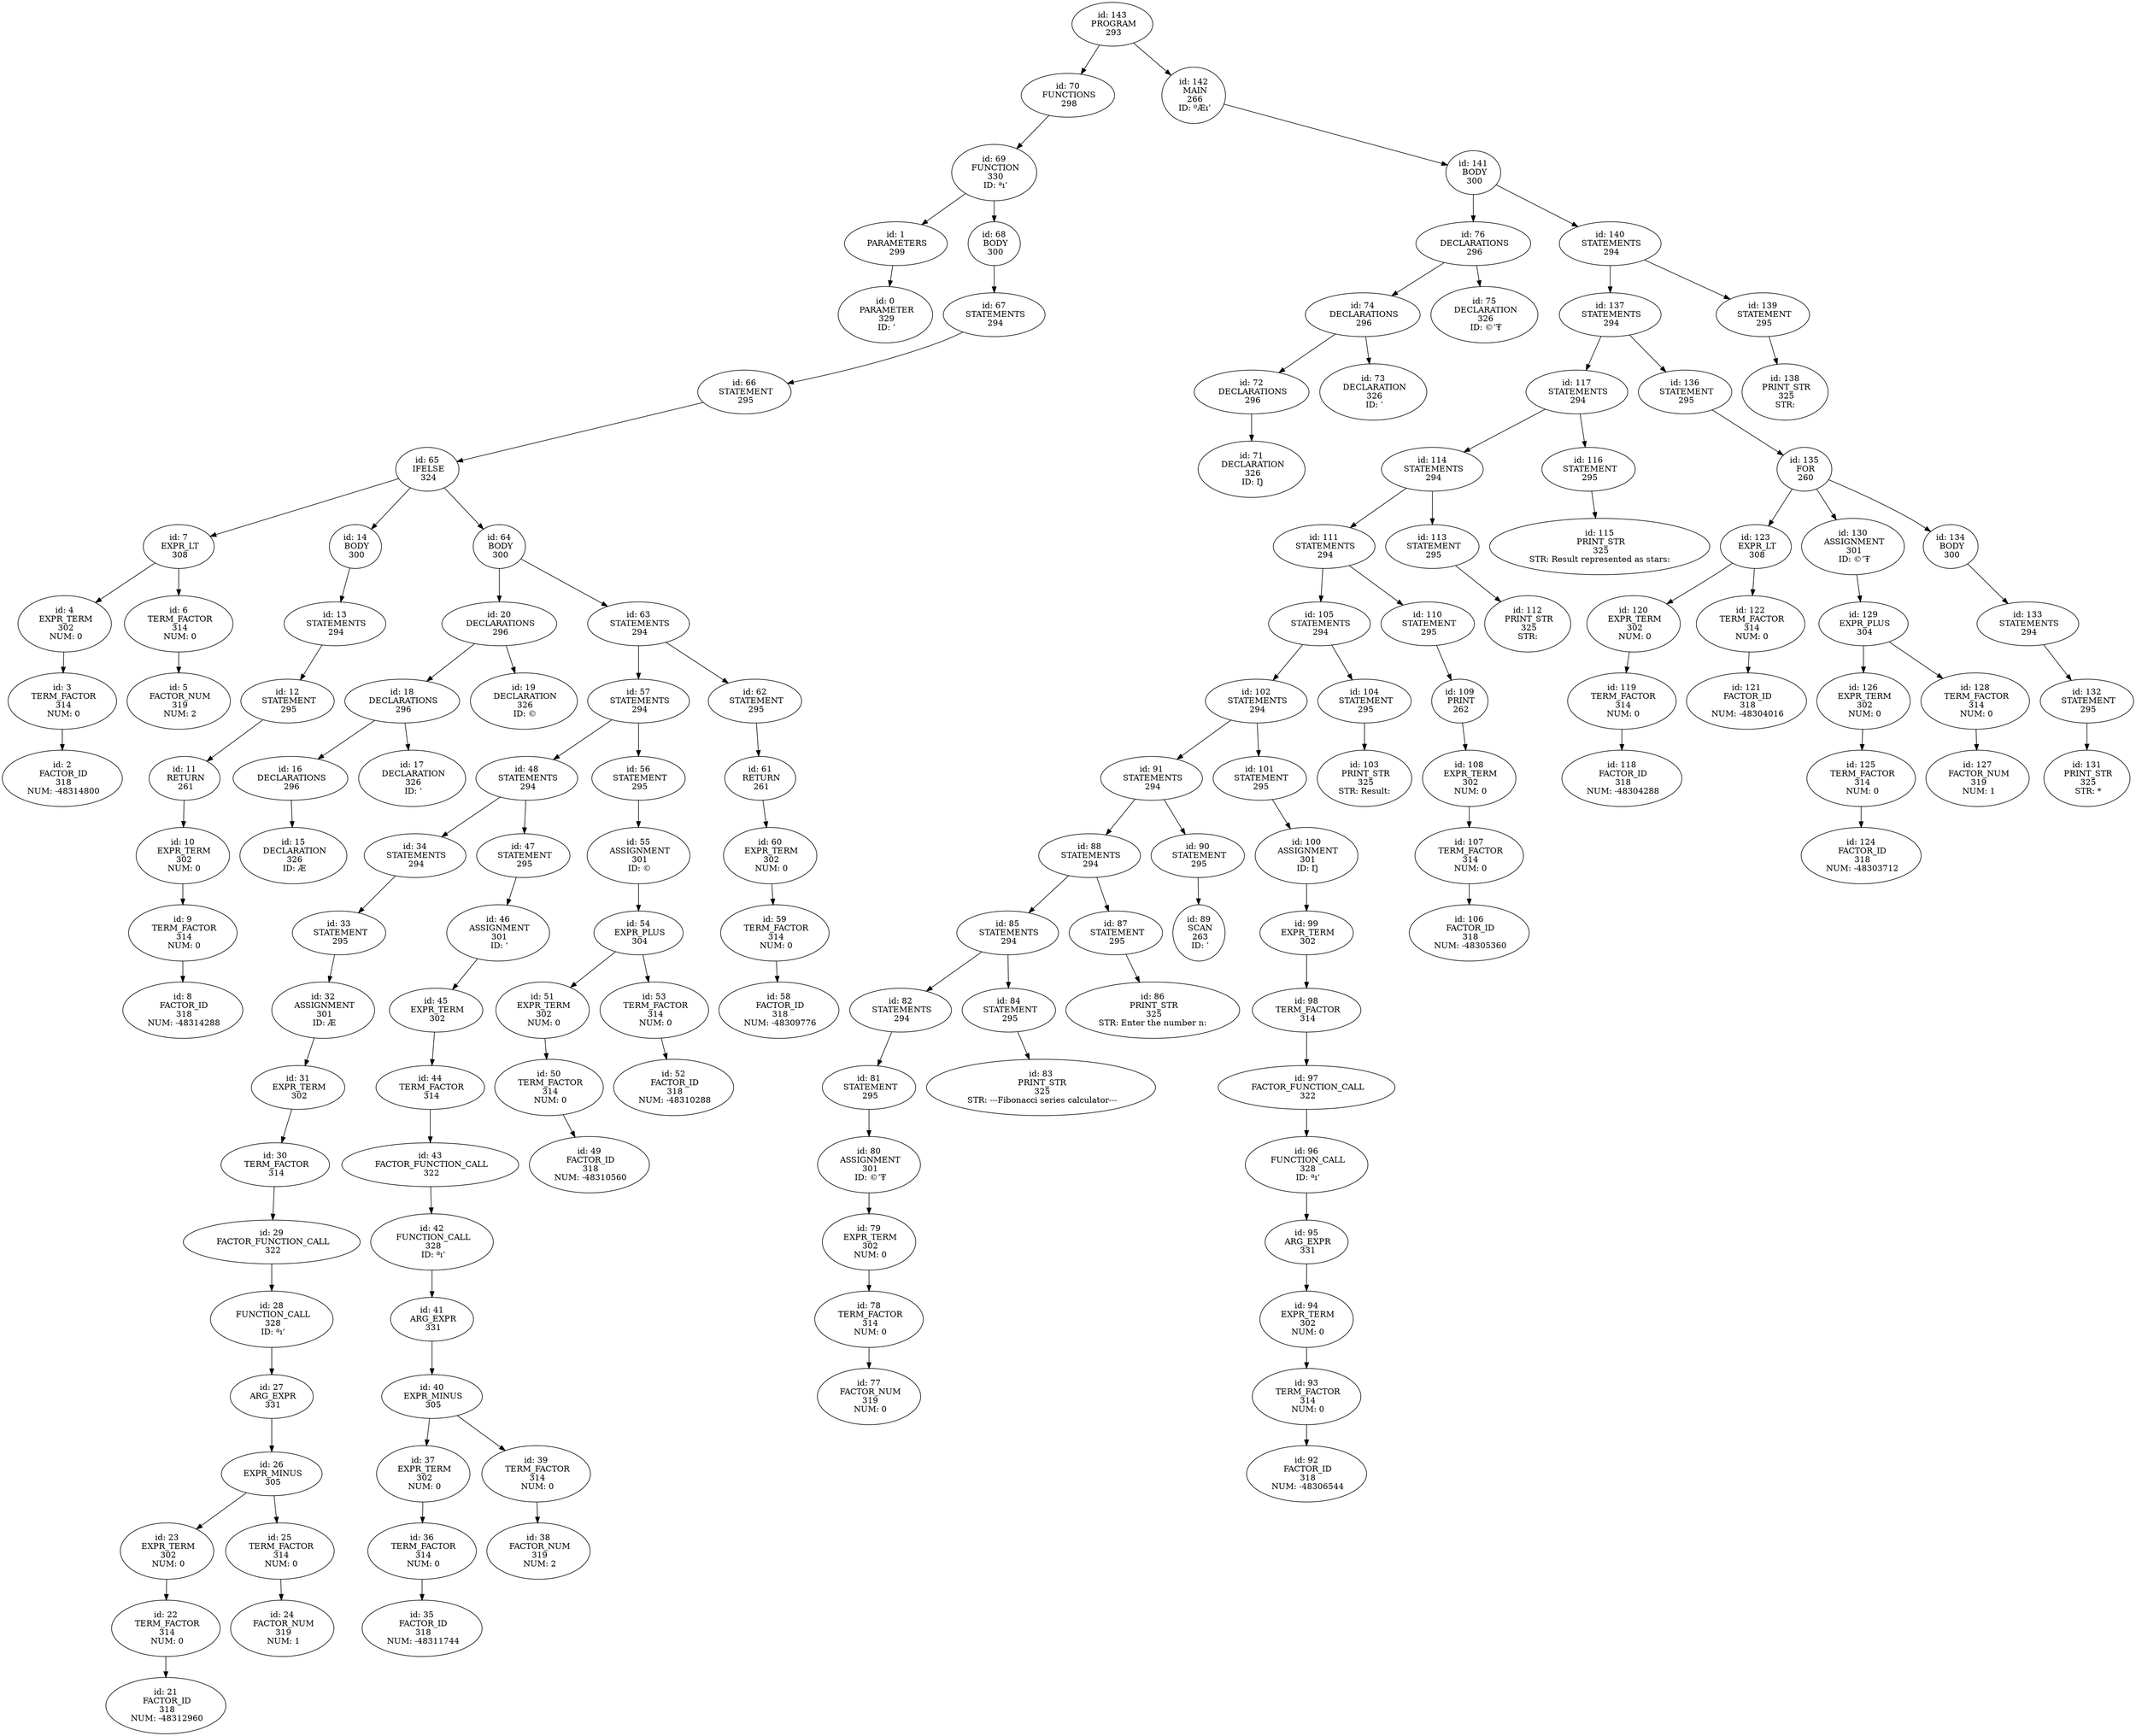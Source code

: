 digraph ast {
n143 [label="id: 143
 PROGRAM
 293"];
n143 -> n70;
n70 [label="id: 70
 FUNCTIONS
 298"];
n70 -> n69;
n69 [label="id: 69
 FUNCTION
 330
 ID: ªı‘"];
n69 -> n1;
n1 [label="id: 1
 PARAMETERS
 299"];
n1 -> n0;
n0 [label="id: 0
 PARAMETER
 329
 ID: ’"];
n69 -> n68;
n68 [label="id: 68
 BODY
 300"];
n68 -> n67;
n67 [label="id: 67
 STATEMENTS
 294"];
n67 -> n66;
n66 [label="id: 66
 STATEMENT
 295"];
n66 -> n65;
n65 [label="id: 65
 IFELSE
 324"];
n65 -> n7;
n7 [label="id: 7
 EXPR_LT
 308"];
n7 -> n4;
n4 [label="id: 4
 EXPR_TERM
 302
 NUM: 0"];
n4 -> n3;
n3 [label="id: 3
 TERM_FACTOR
 314
 NUM: 0"];
n3 -> n2;
n2 [label="id: 2
 FACTOR_ID
 318
 NUM: -48314800"];
n7 -> n6;
n6 [label="id: 6
 TERM_FACTOR
 314
 NUM: 0"];
n6 -> n5;
n5 [label="id: 5
 FACTOR_NUM
 319
 NUM: 2"];
n65 -> n14;
n14 [label="id: 14
 BODY
 300"];
n14 -> n13;
n13 [label="id: 13
 STATEMENTS
 294"];
n13 -> n12;
n12 [label="id: 12
 STATEMENT
 295"];
n12 -> n11;
n11 [label="id: 11
 RETURN
 261"];
n11 -> n10;
n10 [label="id: 10
 EXPR_TERM
 302
 NUM: 0"];
n10 -> n9;
n9 [label="id: 9
 TERM_FACTOR
 314
 NUM: 0"];
n9 -> n8;
n8 [label="id: 8
 FACTOR_ID
 318
 NUM: -48314288"];
n65 -> n64;
n64 [label="id: 64
 BODY
 300"];
n64 -> n20;
n20 [label="id: 20
 DECLARATIONS
 296"];
n20 -> n18;
n18 [label="id: 18
 DECLARATIONS
 296"];
n18 -> n16;
n16 [label="id: 16
 DECLARATIONS
 296"];
n16 -> n15;
n15 [label="id: 15
 DECLARATION
 326
 ID: Æ"];
n18 -> n17;
n17 [label="id: 17
 DECLARATION
 326
 ID: ‘"];
n20 -> n19;
n19 [label="id: 19
 DECLARATION
 326
 ID: ©"];
n64 -> n63;
n63 [label="id: 63
 STATEMENTS
 294"];
n63 -> n57;
n57 [label="id: 57
 STATEMENTS
 294"];
n57 -> n48;
n48 [label="id: 48
 STATEMENTS
 294"];
n48 -> n34;
n34 [label="id: 34
 STATEMENTS
 294"];
n34 -> n33;
n33 [label="id: 33
 STATEMENT
 295"];
n33 -> n32;
n32 [label="id: 32
 ASSIGNMENT
 301
 ID: Æ"];
n32 -> n31;
n31 [label="id: 31
 EXPR_TERM
 302"];
n31 -> n30;
n30 [label="id: 30
 TERM_FACTOR
 314"];
n30 -> n29;
n29 [label="id: 29
 FACTOR_FUNCTION_CALL
 322"];
n29 -> n28;
n28 [label="id: 28
 FUNCTION_CALL
 328
 ID: ªı‘"];
n28 -> n27;
n27 [label="id: 27
 ARG_EXPR
 331"];
n27 -> n26;
n26 [label="id: 26
 EXPR_MINUS
 305"];
n26 -> n23;
n23 [label="id: 23
 EXPR_TERM
 302
 NUM: 0"];
n23 -> n22;
n22 [label="id: 22
 TERM_FACTOR
 314
 NUM: 0"];
n22 -> n21;
n21 [label="id: 21
 FACTOR_ID
 318
 NUM: -48312960"];
n26 -> n25;
n25 [label="id: 25
 TERM_FACTOR
 314
 NUM: 0"];
n25 -> n24;
n24 [label="id: 24
 FACTOR_NUM
 319
 NUM: 1"];
n48 -> n47;
n47 [label="id: 47
 STATEMENT
 295"];
n47 -> n46;
n46 [label="id: 46
 ASSIGNMENT
 301
 ID: ‘"];
n46 -> n45;
n45 [label="id: 45
 EXPR_TERM
 302"];
n45 -> n44;
n44 [label="id: 44
 TERM_FACTOR
 314"];
n44 -> n43;
n43 [label="id: 43
 FACTOR_FUNCTION_CALL
 322"];
n43 -> n42;
n42 [label="id: 42
 FUNCTION_CALL
 328
 ID: ªı‘"];
n42 -> n41;
n41 [label="id: 41
 ARG_EXPR
 331"];
n41 -> n40;
n40 [label="id: 40
 EXPR_MINUS
 305"];
n40 -> n37;
n37 [label="id: 37
 EXPR_TERM
 302
 NUM: 0"];
n37 -> n36;
n36 [label="id: 36
 TERM_FACTOR
 314
 NUM: 0"];
n36 -> n35;
n35 [label="id: 35
 FACTOR_ID
 318
 NUM: -48311744"];
n40 -> n39;
n39 [label="id: 39
 TERM_FACTOR
 314
 NUM: 0"];
n39 -> n38;
n38 [label="id: 38
 FACTOR_NUM
 319
 NUM: 2"];
n57 -> n56;
n56 [label="id: 56
 STATEMENT
 295"];
n56 -> n55;
n55 [label="id: 55
 ASSIGNMENT
 301
 ID: ©"];
n55 -> n54;
n54 [label="id: 54
 EXPR_PLUS
 304"];
n54 -> n51;
n51 [label="id: 51
 EXPR_TERM
 302
 NUM: 0"];
n51 -> n50;
n50 [label="id: 50
 TERM_FACTOR
 314
 NUM: 0"];
n50 -> n49;
n49 [label="id: 49
 FACTOR_ID
 318
 NUM: -48310560"];
n54 -> n53;
n53 [label="id: 53
 TERM_FACTOR
 314
 NUM: 0"];
n53 -> n52;
n52 [label="id: 52
 FACTOR_ID
 318
 NUM: -48310288"];
n63 -> n62;
n62 [label="id: 62
 STATEMENT
 295"];
n62 -> n61;
n61 [label="id: 61
 RETURN
 261"];
n61 -> n60;
n60 [label="id: 60
 EXPR_TERM
 302
 NUM: 0"];
n60 -> n59;
n59 [label="id: 59
 TERM_FACTOR
 314
 NUM: 0"];
n59 -> n58;
n58 [label="id: 58
 FACTOR_ID
 318
 NUM: -48309776"];
n143 -> n142;
n142 [label="id: 142
 MAIN
 266
 ID: ºÆı’"];
n142 -> n141;
n141 [label="id: 141
 BODY
 300"];
n141 -> n76;
n76 [label="id: 76
 DECLARATIONS
 296"];
n76 -> n74;
n74 [label="id: 74
 DECLARATIONS
 296"];
n74 -> n72;
n72 [label="id: 72
 DECLARATIONS
 296"];
n72 -> n71;
n71 [label="id: 71
 DECLARATION
 326
 ID: Ŋ"];
n74 -> n73;
n73 [label="id: 73
 DECLARATION
 326
 ID: ’"];
n76 -> n75;
n75 [label="id: 75
 DECLARATION
 326
 ID: ©’Ŧ"];
n141 -> n140;
n140 [label="id: 140
 STATEMENTS
 294"];
n140 -> n137;
n137 [label="id: 137
 STATEMENTS
 294"];
n137 -> n117;
n117 [label="id: 117
 STATEMENTS
 294"];
n117 -> n114;
n114 [label="id: 114
 STATEMENTS
 294"];
n114 -> n111;
n111 [label="id: 111
 STATEMENTS
 294"];
n111 -> n105;
n105 [label="id: 105
 STATEMENTS
 294"];
n105 -> n102;
n102 [label="id: 102
 STATEMENTS
 294"];
n102 -> n91;
n91 [label="id: 91
 STATEMENTS
 294"];
n91 -> n88;
n88 [label="id: 88
 STATEMENTS
 294"];
n88 -> n85;
n85 [label="id: 85
 STATEMENTS
 294"];
n85 -> n82;
n82 [label="id: 82
 STATEMENTS
 294"];
n82 -> n81;
n81 [label="id: 81
 STATEMENT
 295"];
n81 -> n80;
n80 [label="id: 80
 ASSIGNMENT
 301
 ID: ©’Ŧ"];
n80 -> n79;
n79 [label="id: 79
 EXPR_TERM
 302
 NUM: 0"];
n79 -> n78;
n78 [label="id: 78
 TERM_FACTOR
 314
 NUM: 0"];
n78 -> n77;
n77 [label="id: 77
 FACTOR_NUM
 319
 NUM: 0"];
n85 -> n84;
n84 [label="id: 84
 STATEMENT
 295"];
n84 -> n83;
n83 [label="id: 83
 PRINT_STR
 325
 STR: ---Fibonacci series calculator---
"];
n88 -> n87;
n87 [label="id: 87
 STATEMENT
 295"];
n87 -> n86;
n86 [label="id: 86
 PRINT_STR
 325
 STR: Enter the number n: 
"];
n91 -> n90;
n90 [label="id: 90
 STATEMENT
 295"];
n90 -> n89;
n89 [label="id: 89
 SCAN
 263
 ID: ’"];
n102 -> n101;
n101 [label="id: 101
 STATEMENT
 295"];
n101 -> n100;
n100 [label="id: 100
 ASSIGNMENT
 301
 ID: Ŋ"];
n100 -> n99;
n99 [label="id: 99
 EXPR_TERM
 302"];
n99 -> n98;
n98 [label="id: 98
 TERM_FACTOR
 314"];
n98 -> n97;
n97 [label="id: 97
 FACTOR_FUNCTION_CALL
 322"];
n97 -> n96;
n96 [label="id: 96
 FUNCTION_CALL
 328
 ID: ªı‘"];
n96 -> n95;
n95 [label="id: 95
 ARG_EXPR
 331"];
n95 -> n94;
n94 [label="id: 94
 EXPR_TERM
 302
 NUM: 0"];
n94 -> n93;
n93 [label="id: 93
 TERM_FACTOR
 314
 NUM: 0"];
n93 -> n92;
n92 [label="id: 92
 FACTOR_ID
 318
 NUM: -48306544"];
n105 -> n104;
n104 [label="id: 104
 STATEMENT
 295"];
n104 -> n103;
n103 [label="id: 103
 PRINT_STR
 325
 STR: Result: 
"];
n111 -> n110;
n110 [label="id: 110
 STATEMENT
 295"];
n110 -> n109;
n109 [label="id: 109
 PRINT
 262"];
n109 -> n108;
n108 [label="id: 108
 EXPR_TERM
 302
 NUM: 0"];
n108 -> n107;
n107 [label="id: 107
 TERM_FACTOR
 314
 NUM: 0"];
n107 -> n106;
n106 [label="id: 106
 FACTOR_ID
 318
 NUM: -48305360"];
n114 -> n113;
n113 [label="id: 113
 STATEMENT
 295"];
n113 -> n112;
n112 [label="id: 112
 PRINT_STR
 325
 STR: 
"];
n117 -> n116;
n116 [label="id: 116
 STATEMENT
 295"];
n116 -> n115;
n115 [label="id: 115
 PRINT_STR
 325
 STR: Result represented as stars: 
"];
n137 -> n136;
n136 [label="id: 136
 STATEMENT
 295"];
n136 -> n135;
n135 [label="id: 135
 FOR
 260"];
n135 -> n123;
n123 [label="id: 123
 EXPR_LT
 308"];
n123 -> n120;
n120 [label="id: 120
 EXPR_TERM
 302
 NUM: 0"];
n120 -> n119;
n119 [label="id: 119
 TERM_FACTOR
 314
 NUM: 0"];
n119 -> n118;
n118 [label="id: 118
 FACTOR_ID
 318
 NUM: -48304288"];
n123 -> n122;
n122 [label="id: 122
 TERM_FACTOR
 314
 NUM: 0"];
n122 -> n121;
n121 [label="id: 121
 FACTOR_ID
 318
 NUM: -48304016"];
n135 -> n130;
n130 [label="id: 130
 ASSIGNMENT
 301
 ID: ©’Ŧ"];
n130 -> n129;
n129 [label="id: 129
 EXPR_PLUS
 304"];
n129 -> n126;
n126 [label="id: 126
 EXPR_TERM
 302
 NUM: 0"];
n126 -> n125;
n125 [label="id: 125
 TERM_FACTOR
 314
 NUM: 0"];
n125 -> n124;
n124 [label="id: 124
 FACTOR_ID
 318
 NUM: -48303712"];
n129 -> n128;
n128 [label="id: 128
 TERM_FACTOR
 314
 NUM: 0"];
n128 -> n127;
n127 [label="id: 127
 FACTOR_NUM
 319
 NUM: 1"];
n135 -> n134;
n134 [label="id: 134
 BODY
 300"];
n134 -> n133;
n133 [label="id: 133
 STATEMENTS
 294"];
n133 -> n132;
n132 [label="id: 132
 STATEMENT
 295"];
n132 -> n131;
n131 [label="id: 131
 PRINT_STR
 325
 STR: *"];
n140 -> n139;
n139 [label="id: 139
 STATEMENT
 295"];
n139 -> n138;
n138 [label="id: 138
 PRINT_STR
 325
 STR: 
"];
}
